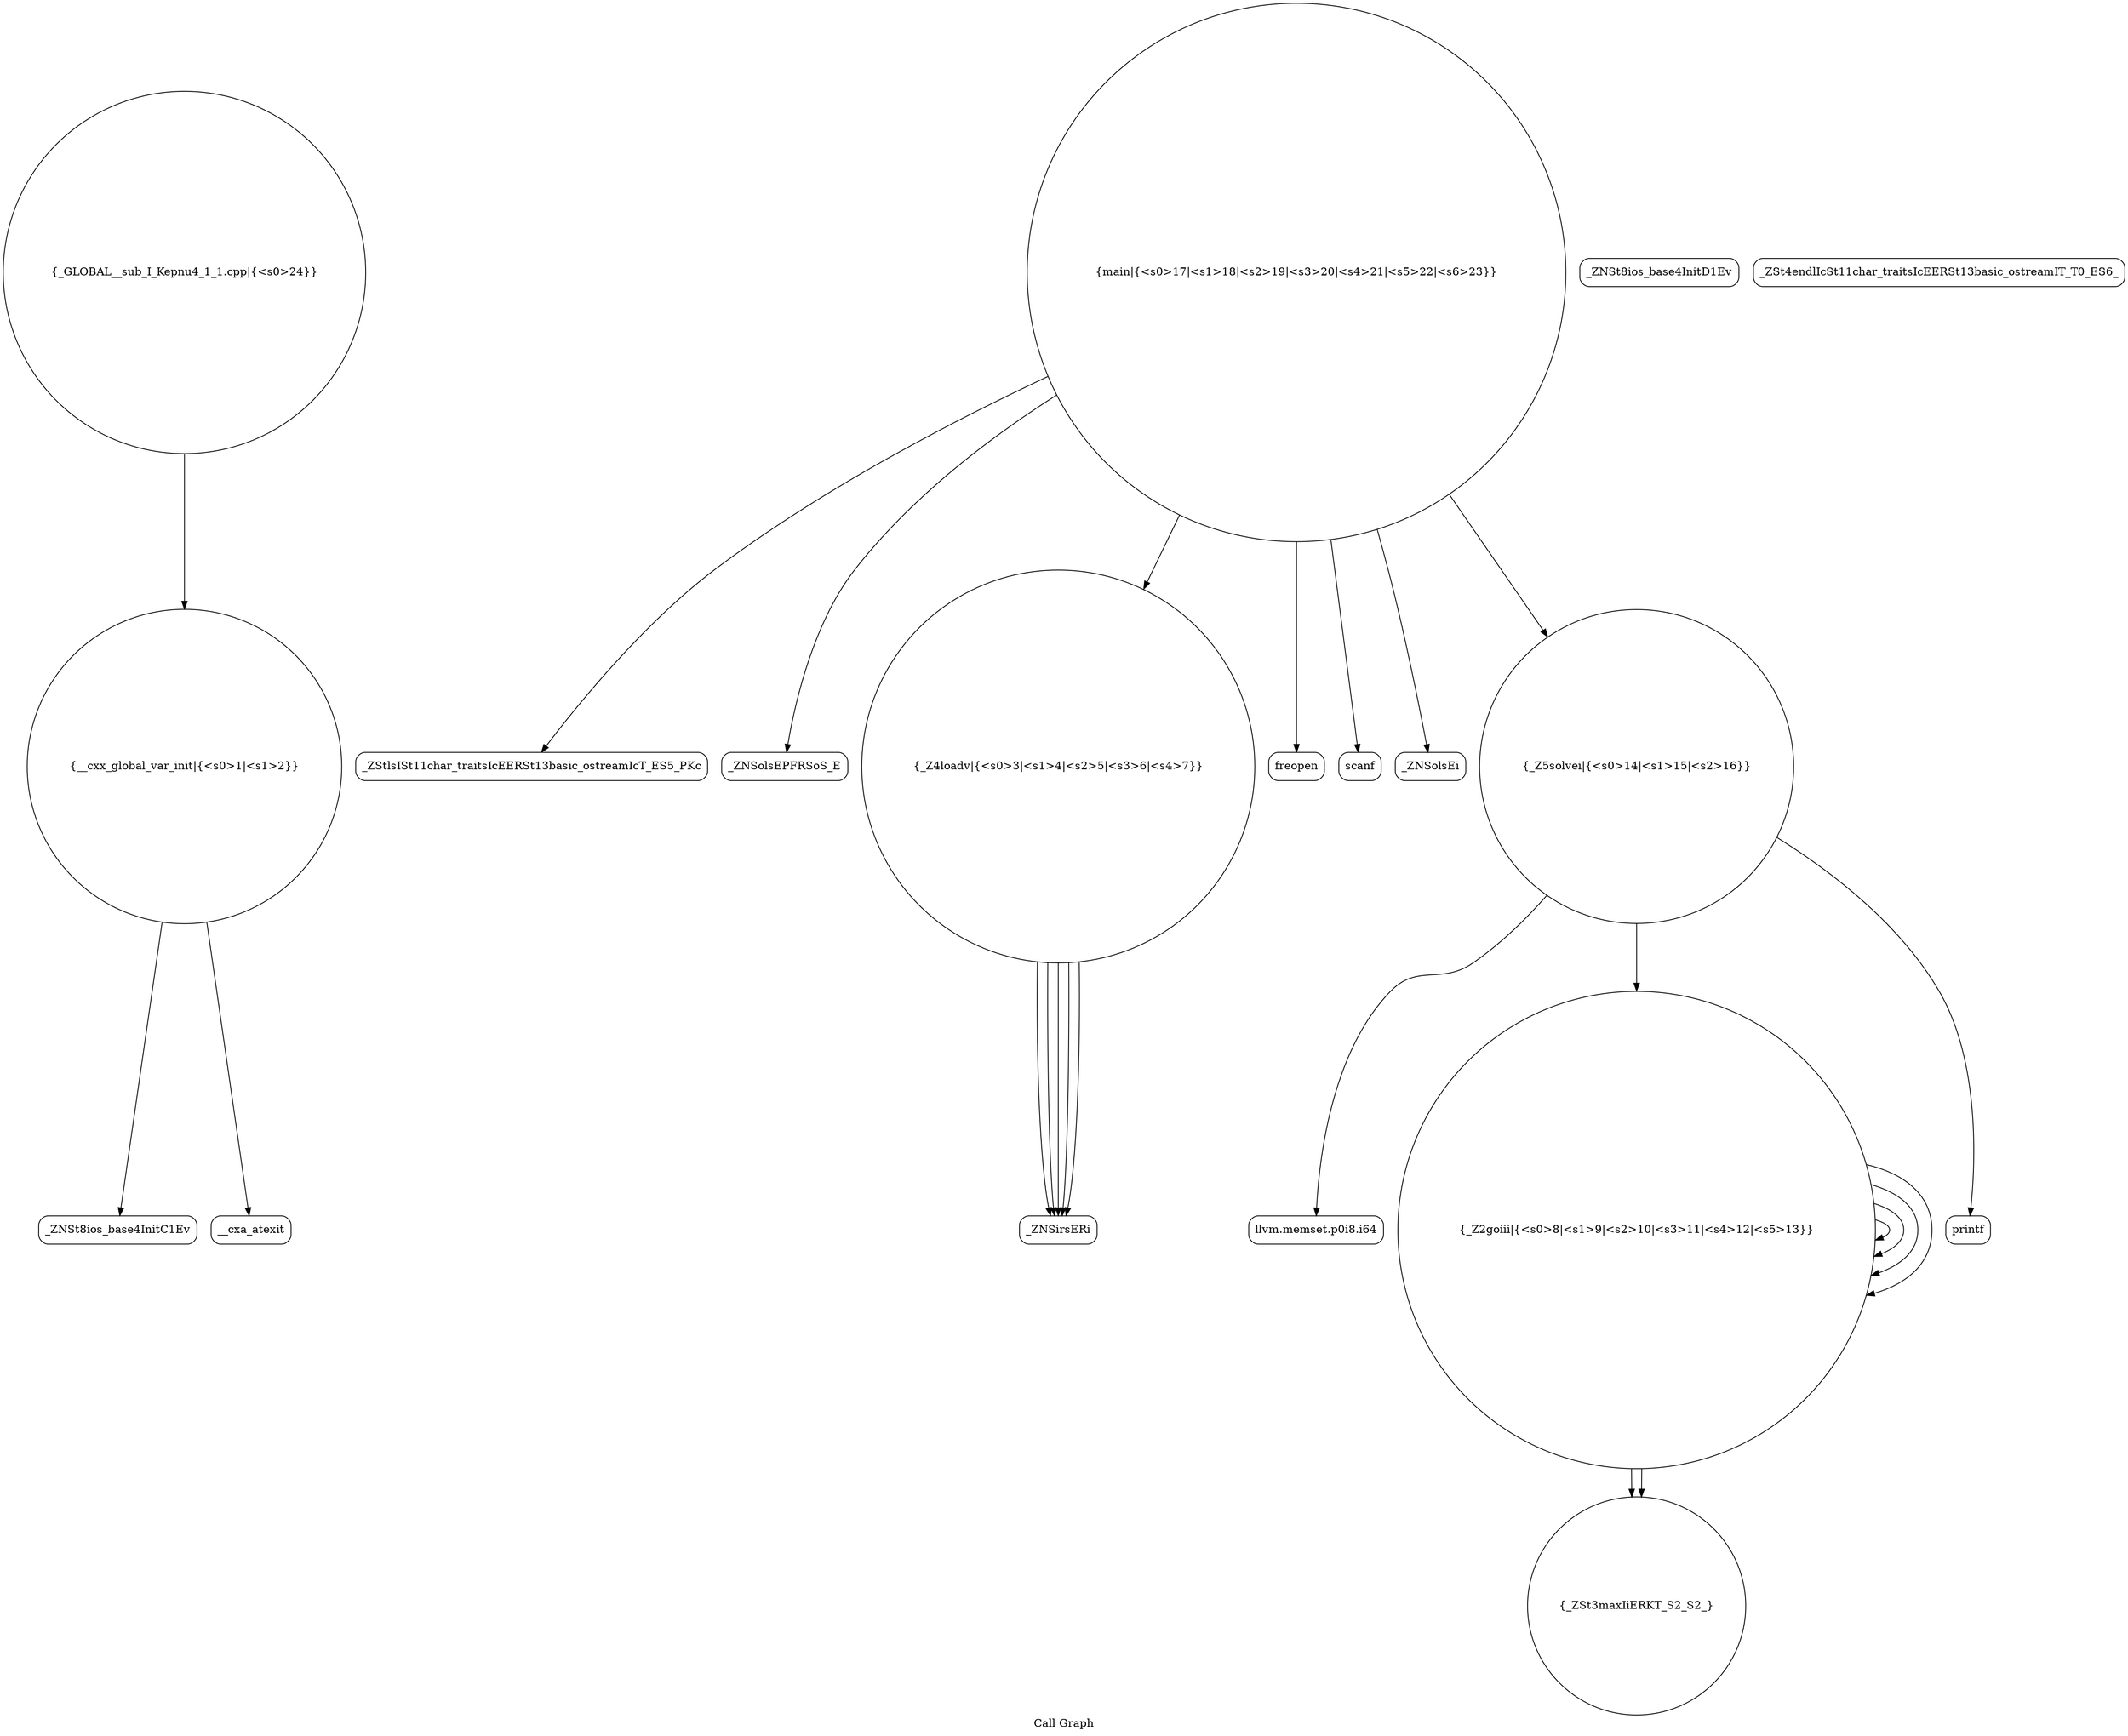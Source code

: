 digraph "Call Graph" {
	label="Call Graph";

	Node0x562d8e34a410 [shape=record,shape=circle,label="{__cxx_global_var_init|{<s0>1|<s1>2}}"];
	Node0x562d8e34a410:s0 -> Node0x562d8e34a8a0[color=black];
	Node0x562d8e34a410:s1 -> Node0x562d8e34a9a0[color=black];
	Node0x562d8e34aba0 [shape=record,shape=circle,label="{_ZSt3maxIiERKT_S2_S2_}"];
	Node0x562d8e34af20 [shape=record,shape=Mrecord,label="{_ZStlsISt11char_traitsIcEERSt13basic_ostreamIcT_ES5_PKc}"];
	Node0x562d8e34a920 [shape=record,shape=Mrecord,label="{_ZNSt8ios_base4InitD1Ev}"];
	Node0x562d8e34aca0 [shape=record,shape=Mrecord,label="{llvm.memset.p0i8.i64}"];
	Node0x562d8e34b020 [shape=record,shape=Mrecord,label="{_ZNSolsEPFRSoS_E}"];
	Node0x562d8e34aa20 [shape=record,shape=circle,label="{_Z4loadv|{<s0>3|<s1>4|<s2>5|<s3>6|<s4>7}}"];
	Node0x562d8e34aa20:s0 -> Node0x562d8e34aaa0[color=black];
	Node0x562d8e34aa20:s1 -> Node0x562d8e34aaa0[color=black];
	Node0x562d8e34aa20:s2 -> Node0x562d8e34aaa0[color=black];
	Node0x562d8e34aa20:s3 -> Node0x562d8e34aaa0[color=black];
	Node0x562d8e34aa20:s4 -> Node0x562d8e34aaa0[color=black];
	Node0x562d8e34ada0 [shape=record,shape=circle,label="{main|{<s0>17|<s1>18|<s2>19|<s3>20|<s4>21|<s5>22|<s6>23}}"];
	Node0x562d8e34ada0:s0 -> Node0x562d8e34ae20[color=black];
	Node0x562d8e34ada0:s1 -> Node0x562d8e34aea0[color=black];
	Node0x562d8e34ada0:s2 -> Node0x562d8e34af20[color=black];
	Node0x562d8e34ada0:s3 -> Node0x562d8e34afa0[color=black];
	Node0x562d8e34ada0:s4 -> Node0x562d8e34b020[color=black];
	Node0x562d8e34ada0:s5 -> Node0x562d8e34aa20[color=black];
	Node0x562d8e34ada0:s6 -> Node0x562d8e34ac20[color=black];
	Node0x562d8e34b120 [shape=record,shape=circle,label="{_GLOBAL__sub_I_Kepnu4_1_1.cpp|{<s0>24}}"];
	Node0x562d8e34b120:s0 -> Node0x562d8e34a410[color=black];
	Node0x562d8e34ab20 [shape=record,shape=circle,label="{_Z2goiii|{<s0>8|<s1>9|<s2>10|<s3>11|<s4>12|<s5>13}}"];
	Node0x562d8e34ab20:s0 -> Node0x562d8e34ab20[color=black];
	Node0x562d8e34ab20:s1 -> Node0x562d8e34ab20[color=black];
	Node0x562d8e34ab20:s2 -> Node0x562d8e34ab20[color=black];
	Node0x562d8e34ab20:s3 -> Node0x562d8e34aba0[color=black];
	Node0x562d8e34ab20:s4 -> Node0x562d8e34ab20[color=black];
	Node0x562d8e34ab20:s5 -> Node0x562d8e34aba0[color=black];
	Node0x562d8e34aea0 [shape=record,shape=Mrecord,label="{scanf}"];
	Node0x562d8e34a8a0 [shape=record,shape=Mrecord,label="{_ZNSt8ios_base4InitC1Ev}"];
	Node0x562d8e34ac20 [shape=record,shape=circle,label="{_Z5solvei|{<s0>14|<s1>15|<s2>16}}"];
	Node0x562d8e34ac20:s0 -> Node0x562d8e34aca0[color=black];
	Node0x562d8e34ac20:s1 -> Node0x562d8e34ab20[color=black];
	Node0x562d8e34ac20:s2 -> Node0x562d8e34ad20[color=black];
	Node0x562d8e34afa0 [shape=record,shape=Mrecord,label="{_ZNSolsEi}"];
	Node0x562d8e34a9a0 [shape=record,shape=Mrecord,label="{__cxa_atexit}"];
	Node0x562d8e34ad20 [shape=record,shape=Mrecord,label="{printf}"];
	Node0x562d8e34b0a0 [shape=record,shape=Mrecord,label="{_ZSt4endlIcSt11char_traitsIcEERSt13basic_ostreamIT_T0_ES6_}"];
	Node0x562d8e34aaa0 [shape=record,shape=Mrecord,label="{_ZNSirsERi}"];
	Node0x562d8e34ae20 [shape=record,shape=Mrecord,label="{freopen}"];
}
